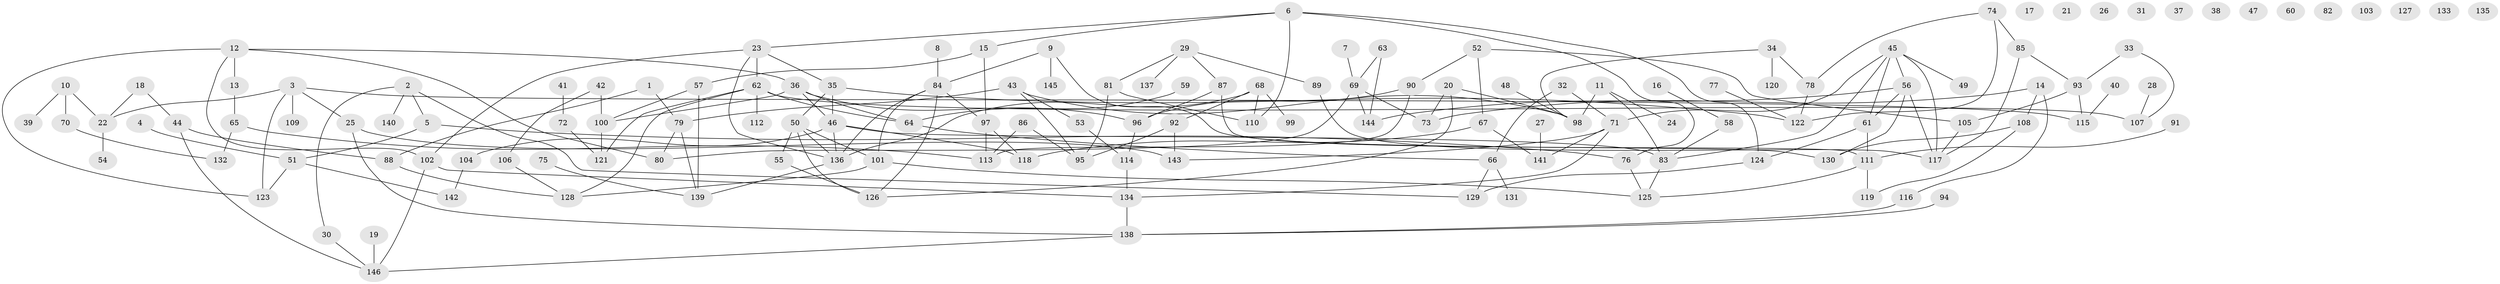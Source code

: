 // Generated by graph-tools (version 1.1) at 2025/00/03/09/25 03:00:47]
// undirected, 146 vertices, 197 edges
graph export_dot {
graph [start="1"]
  node [color=gray90,style=filled];
  1;
  2;
  3;
  4;
  5;
  6;
  7;
  8;
  9;
  10;
  11;
  12;
  13;
  14;
  15;
  16;
  17;
  18;
  19;
  20;
  21;
  22;
  23;
  24;
  25;
  26;
  27;
  28;
  29;
  30;
  31;
  32;
  33;
  34;
  35;
  36;
  37;
  38;
  39;
  40;
  41;
  42;
  43;
  44;
  45;
  46;
  47;
  48;
  49;
  50;
  51;
  52;
  53;
  54;
  55;
  56;
  57;
  58;
  59;
  60;
  61;
  62;
  63;
  64;
  65;
  66;
  67;
  68;
  69;
  70;
  71;
  72;
  73;
  74;
  75;
  76;
  77;
  78;
  79;
  80;
  81;
  82;
  83;
  84;
  85;
  86;
  87;
  88;
  89;
  90;
  91;
  92;
  93;
  94;
  95;
  96;
  97;
  98;
  99;
  100;
  101;
  102;
  103;
  104;
  105;
  106;
  107;
  108;
  109;
  110;
  111;
  112;
  113;
  114;
  115;
  116;
  117;
  118;
  119;
  120;
  121;
  122;
  123;
  124;
  125;
  126;
  127;
  128;
  129;
  130;
  131;
  132;
  133;
  134;
  135;
  136;
  137;
  138;
  139;
  140;
  141;
  142;
  143;
  144;
  145;
  146;
  1 -- 79;
  1 -- 88;
  2 -- 5;
  2 -- 30;
  2 -- 129;
  2 -- 140;
  3 -- 22;
  3 -- 25;
  3 -- 109;
  3 -- 115;
  3 -- 123;
  4 -- 51;
  5 -- 51;
  5 -- 76;
  6 -- 15;
  6 -- 23;
  6 -- 76;
  6 -- 110;
  6 -- 124;
  7 -- 69;
  8 -- 84;
  9 -- 84;
  9 -- 130;
  9 -- 145;
  10 -- 22;
  10 -- 39;
  10 -- 70;
  11 -- 24;
  11 -- 83;
  11 -- 98;
  12 -- 13;
  12 -- 36;
  12 -- 80;
  12 -- 102;
  12 -- 123;
  13 -- 65;
  14 -- 73;
  14 -- 108;
  14 -- 116;
  15 -- 57;
  15 -- 97;
  16 -- 58;
  18 -- 22;
  18 -- 44;
  19 -- 146;
  20 -- 73;
  20 -- 98;
  20 -- 126;
  22 -- 54;
  23 -- 35;
  23 -- 62;
  23 -- 102;
  23 -- 136;
  25 -- 138;
  25 -- 143;
  27 -- 141;
  28 -- 107;
  29 -- 81;
  29 -- 87;
  29 -- 89;
  29 -- 137;
  30 -- 146;
  32 -- 66;
  32 -- 71;
  33 -- 93;
  33 -- 107;
  34 -- 78;
  34 -- 98;
  34 -- 120;
  35 -- 46;
  35 -- 50;
  35 -- 122;
  36 -- 46;
  36 -- 64;
  36 -- 96;
  36 -- 100;
  40 -- 115;
  41 -- 72;
  42 -- 100;
  42 -- 106;
  43 -- 53;
  43 -- 79;
  43 -- 95;
  43 -- 98;
  44 -- 88;
  44 -- 146;
  45 -- 49;
  45 -- 56;
  45 -- 61;
  45 -- 71;
  45 -- 83;
  45 -- 117;
  46 -- 83;
  46 -- 104;
  46 -- 118;
  46 -- 136;
  48 -- 98;
  50 -- 55;
  50 -- 101;
  50 -- 126;
  50 -- 136;
  51 -- 123;
  51 -- 142;
  52 -- 67;
  52 -- 90;
  52 -- 105;
  53 -- 114;
  55 -- 126;
  56 -- 61;
  56 -- 117;
  56 -- 130;
  56 -- 144;
  57 -- 100;
  57 -- 139;
  58 -- 83;
  59 -- 64;
  61 -- 111;
  61 -- 124;
  62 -- 64;
  62 -- 107;
  62 -- 112;
  62 -- 121;
  62 -- 128;
  63 -- 69;
  63 -- 144;
  64 -- 66;
  65 -- 113;
  65 -- 132;
  66 -- 129;
  66 -- 131;
  67 -- 118;
  67 -- 141;
  68 -- 92;
  68 -- 99;
  68 -- 110;
  68 -- 136;
  69 -- 73;
  69 -- 80;
  69 -- 144;
  70 -- 132;
  71 -- 134;
  71 -- 141;
  71 -- 143;
  72 -- 121;
  74 -- 78;
  74 -- 85;
  74 -- 122;
  75 -- 139;
  76 -- 125;
  77 -- 122;
  78 -- 122;
  79 -- 80;
  79 -- 139;
  81 -- 95;
  81 -- 110;
  83 -- 125;
  84 -- 97;
  84 -- 101;
  84 -- 126;
  84 -- 136;
  85 -- 93;
  85 -- 117;
  86 -- 95;
  86 -- 113;
  87 -- 96;
  87 -- 111;
  88 -- 128;
  89 -- 117;
  90 -- 96;
  90 -- 113;
  91 -- 111;
  92 -- 95;
  92 -- 143;
  93 -- 105;
  93 -- 115;
  94 -- 138;
  96 -- 114;
  97 -- 113;
  97 -- 118;
  100 -- 121;
  101 -- 125;
  101 -- 128;
  102 -- 134;
  102 -- 146;
  104 -- 142;
  105 -- 117;
  106 -- 128;
  108 -- 119;
  108 -- 130;
  111 -- 119;
  111 -- 125;
  114 -- 134;
  116 -- 138;
  124 -- 129;
  134 -- 138;
  136 -- 139;
  138 -- 146;
}
